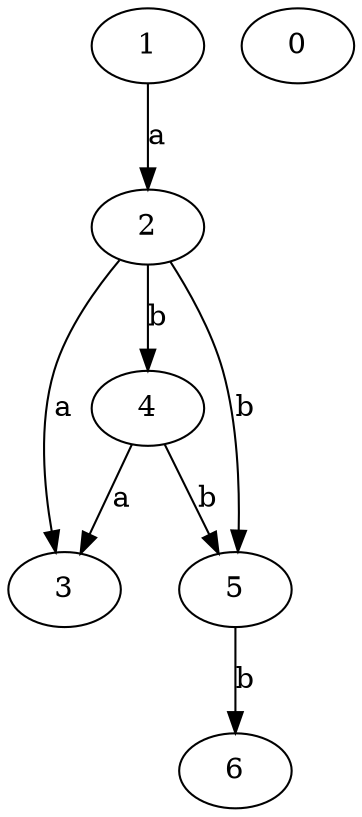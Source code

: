strict digraph  {
1;
2;
3;
4;
5;
0;
6;
1 -> 2  [label=a];
2 -> 3  [label=a];
2 -> 4  [label=b];
2 -> 5  [label=b];
4 -> 3  [label=a];
4 -> 5  [label=b];
5 -> 6  [label=b];
}
